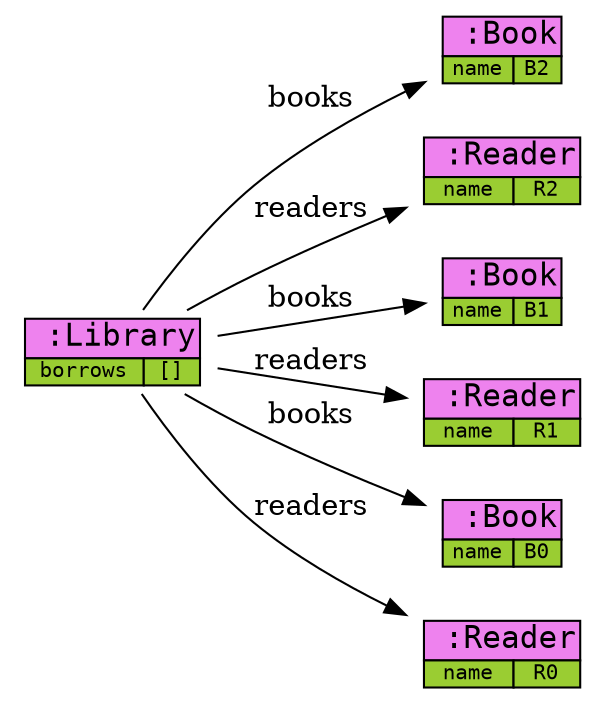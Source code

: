 digraph {
  rankdir="LR"
0[label=<<table BORDER="0" CELLBORDER="1" CELLSPACING="0" CELLPADDING="0"><tr><td bgcolor="violet" colspan="2"><font face="INCONSOLATA" point-size="15"> :Book</font></td></tr><tr> <td bgcolor="yellowgreen"><font point-size="10" face="INCONSOLATA">name</font></td><td bgcolor="yellowgreen"><font point-size="10" face="INCONSOLATA">B2</font></td></tr></table>>,shape=none];
1[label=<<table BORDER="0" CELLBORDER="1" CELLSPACING="0" CELLPADDING="0"><tr><td bgcolor="violet" colspan="2"><font face="INCONSOLATA" point-size="15"> :Reader</font></td></tr><tr> <td bgcolor="yellowgreen"><font point-size="10" face="INCONSOLATA">name</font></td><td bgcolor="yellowgreen"><font point-size="10" face="INCONSOLATA">R2</font></td></tr></table>>,shape=none];
2[label=<<table BORDER="0" CELLBORDER="1" CELLSPACING="0" CELLPADDING="0"><tr><td bgcolor="violet" colspan="2"><font face="INCONSOLATA" point-size="15"> :Book</font></td></tr><tr> <td bgcolor="yellowgreen"><font point-size="10" face="INCONSOLATA">name</font></td><td bgcolor="yellowgreen"><font point-size="10" face="INCONSOLATA">B1</font></td></tr></table>>,shape=none];
3[label=<<table BORDER="0" CELLBORDER="1" CELLSPACING="0" CELLPADDING="0"><tr><td bgcolor="violet" colspan="2"><font face="INCONSOLATA" point-size="15"> :Reader</font></td></tr><tr> <td bgcolor="yellowgreen"><font point-size="10" face="INCONSOLATA">name</font></td><td bgcolor="yellowgreen"><font point-size="10" face="INCONSOLATA">R1</font></td></tr></table>>,shape=none];
4[label=<<table BORDER="0" CELLBORDER="1" CELLSPACING="0" CELLPADDING="0"><tr><td bgcolor="violet" colspan="2"><font face="INCONSOLATA" point-size="15"> :Book</font></td></tr><tr> <td bgcolor="yellowgreen"><font point-size="10" face="INCONSOLATA">name</font></td><td bgcolor="yellowgreen"><font point-size="10" face="INCONSOLATA">B0</font></td></tr></table>>,shape=none];
5[label=<<table BORDER="0" CELLBORDER="1" CELLSPACING="0" CELLPADDING="0"><tr><td bgcolor="violet" colspan="2"><font face="INCONSOLATA" point-size="15"> :Reader</font></td></tr><tr> <td bgcolor="yellowgreen"><font point-size="10" face="INCONSOLATA">name</font></td><td bgcolor="yellowgreen"><font point-size="10" face="INCONSOLATA">R0</font></td></tr></table>>,shape=none];
6[label=<<table BORDER="0" CELLBORDER="1" CELLSPACING="0" CELLPADDING="0"><tr><td bgcolor="violet" colspan="2"><font face="INCONSOLATA" point-size="15"> :Library</font></td></tr><tr> <td bgcolor="yellowgreen"><font point-size="10" face="INCONSOLATA">borrows</font></td><td bgcolor="yellowgreen"><font point-size="10" face="INCONSOLATA">[]</font></td></tr></table>>,shape=none];
6 -> 0[label=<books>];
6 -> 2[label=<books>];
6 -> 4[label=<books>];
6 -> 1[label=<readers>];
6 -> 3[label=<readers>];
6 -> 5[label=<readers>];
}
